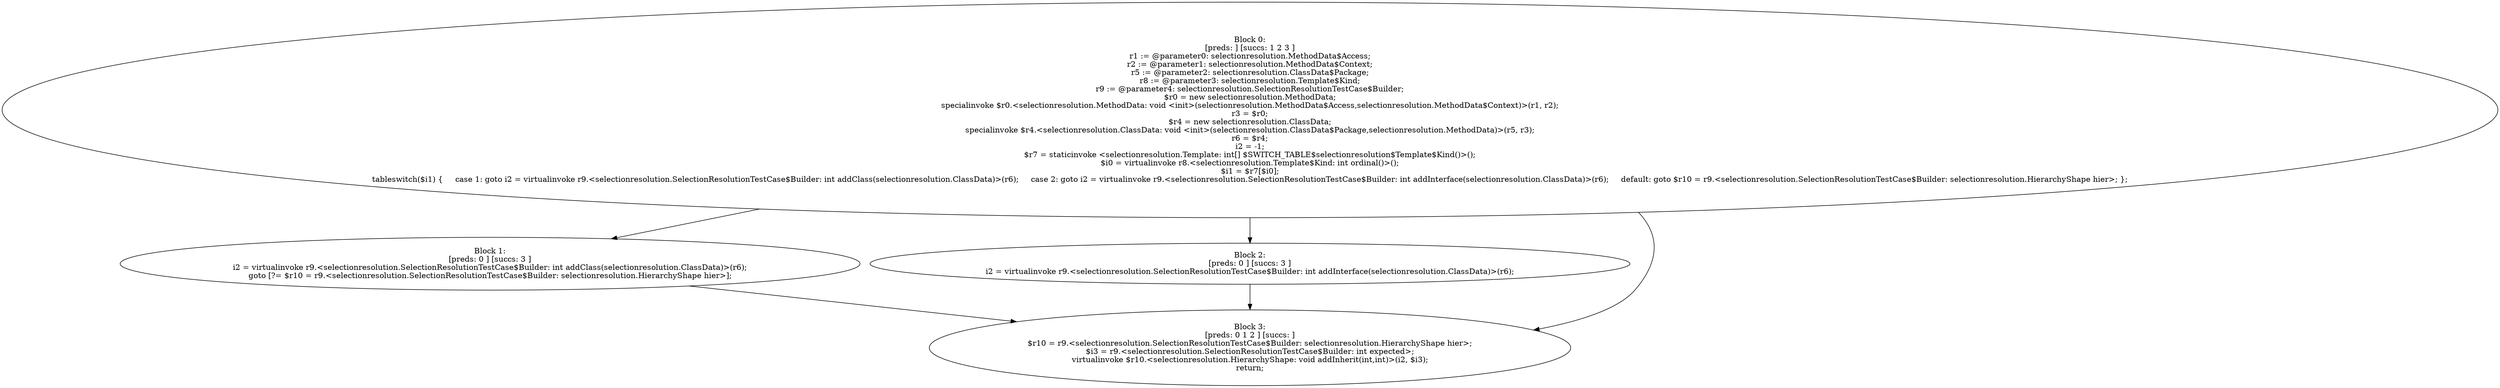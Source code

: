 digraph "unitGraph" {
    "Block 0:
[preds: ] [succs: 1 2 3 ]
r1 := @parameter0: selectionresolution.MethodData$Access;
r2 := @parameter1: selectionresolution.MethodData$Context;
r5 := @parameter2: selectionresolution.ClassData$Package;
r8 := @parameter3: selectionresolution.Template$Kind;
r9 := @parameter4: selectionresolution.SelectionResolutionTestCase$Builder;
$r0 = new selectionresolution.MethodData;
specialinvoke $r0.<selectionresolution.MethodData: void <init>(selectionresolution.MethodData$Access,selectionresolution.MethodData$Context)>(r1, r2);
r3 = $r0;
$r4 = new selectionresolution.ClassData;
specialinvoke $r4.<selectionresolution.ClassData: void <init>(selectionresolution.ClassData$Package,selectionresolution.MethodData)>(r5, r3);
r6 = $r4;
i2 = -1;
$r7 = staticinvoke <selectionresolution.Template: int[] $SWITCH_TABLE$selectionresolution$Template$Kind()>();
$i0 = virtualinvoke r8.<selectionresolution.Template$Kind: int ordinal()>();
$i1 = $r7[$i0];
tableswitch($i1) {     case 1: goto i2 = virtualinvoke r9.<selectionresolution.SelectionResolutionTestCase$Builder: int addClass(selectionresolution.ClassData)>(r6);     case 2: goto i2 = virtualinvoke r9.<selectionresolution.SelectionResolutionTestCase$Builder: int addInterface(selectionresolution.ClassData)>(r6);     default: goto $r10 = r9.<selectionresolution.SelectionResolutionTestCase$Builder: selectionresolution.HierarchyShape hier>; };
"
    "Block 1:
[preds: 0 ] [succs: 3 ]
i2 = virtualinvoke r9.<selectionresolution.SelectionResolutionTestCase$Builder: int addClass(selectionresolution.ClassData)>(r6);
goto [?= $r10 = r9.<selectionresolution.SelectionResolutionTestCase$Builder: selectionresolution.HierarchyShape hier>];
"
    "Block 2:
[preds: 0 ] [succs: 3 ]
i2 = virtualinvoke r9.<selectionresolution.SelectionResolutionTestCase$Builder: int addInterface(selectionresolution.ClassData)>(r6);
"
    "Block 3:
[preds: 0 1 2 ] [succs: ]
$r10 = r9.<selectionresolution.SelectionResolutionTestCase$Builder: selectionresolution.HierarchyShape hier>;
$i3 = r9.<selectionresolution.SelectionResolutionTestCase$Builder: int expected>;
virtualinvoke $r10.<selectionresolution.HierarchyShape: void addInherit(int,int)>(i2, $i3);
return;
"
    "Block 0:
[preds: ] [succs: 1 2 3 ]
r1 := @parameter0: selectionresolution.MethodData$Access;
r2 := @parameter1: selectionresolution.MethodData$Context;
r5 := @parameter2: selectionresolution.ClassData$Package;
r8 := @parameter3: selectionresolution.Template$Kind;
r9 := @parameter4: selectionresolution.SelectionResolutionTestCase$Builder;
$r0 = new selectionresolution.MethodData;
specialinvoke $r0.<selectionresolution.MethodData: void <init>(selectionresolution.MethodData$Access,selectionresolution.MethodData$Context)>(r1, r2);
r3 = $r0;
$r4 = new selectionresolution.ClassData;
specialinvoke $r4.<selectionresolution.ClassData: void <init>(selectionresolution.ClassData$Package,selectionresolution.MethodData)>(r5, r3);
r6 = $r4;
i2 = -1;
$r7 = staticinvoke <selectionresolution.Template: int[] $SWITCH_TABLE$selectionresolution$Template$Kind()>();
$i0 = virtualinvoke r8.<selectionresolution.Template$Kind: int ordinal()>();
$i1 = $r7[$i0];
tableswitch($i1) {     case 1: goto i2 = virtualinvoke r9.<selectionresolution.SelectionResolutionTestCase$Builder: int addClass(selectionresolution.ClassData)>(r6);     case 2: goto i2 = virtualinvoke r9.<selectionresolution.SelectionResolutionTestCase$Builder: int addInterface(selectionresolution.ClassData)>(r6);     default: goto $r10 = r9.<selectionresolution.SelectionResolutionTestCase$Builder: selectionresolution.HierarchyShape hier>; };
"->"Block 1:
[preds: 0 ] [succs: 3 ]
i2 = virtualinvoke r9.<selectionresolution.SelectionResolutionTestCase$Builder: int addClass(selectionresolution.ClassData)>(r6);
goto [?= $r10 = r9.<selectionresolution.SelectionResolutionTestCase$Builder: selectionresolution.HierarchyShape hier>];
";
    "Block 0:
[preds: ] [succs: 1 2 3 ]
r1 := @parameter0: selectionresolution.MethodData$Access;
r2 := @parameter1: selectionresolution.MethodData$Context;
r5 := @parameter2: selectionresolution.ClassData$Package;
r8 := @parameter3: selectionresolution.Template$Kind;
r9 := @parameter4: selectionresolution.SelectionResolutionTestCase$Builder;
$r0 = new selectionresolution.MethodData;
specialinvoke $r0.<selectionresolution.MethodData: void <init>(selectionresolution.MethodData$Access,selectionresolution.MethodData$Context)>(r1, r2);
r3 = $r0;
$r4 = new selectionresolution.ClassData;
specialinvoke $r4.<selectionresolution.ClassData: void <init>(selectionresolution.ClassData$Package,selectionresolution.MethodData)>(r5, r3);
r6 = $r4;
i2 = -1;
$r7 = staticinvoke <selectionresolution.Template: int[] $SWITCH_TABLE$selectionresolution$Template$Kind()>();
$i0 = virtualinvoke r8.<selectionresolution.Template$Kind: int ordinal()>();
$i1 = $r7[$i0];
tableswitch($i1) {     case 1: goto i2 = virtualinvoke r9.<selectionresolution.SelectionResolutionTestCase$Builder: int addClass(selectionresolution.ClassData)>(r6);     case 2: goto i2 = virtualinvoke r9.<selectionresolution.SelectionResolutionTestCase$Builder: int addInterface(selectionresolution.ClassData)>(r6);     default: goto $r10 = r9.<selectionresolution.SelectionResolutionTestCase$Builder: selectionresolution.HierarchyShape hier>; };
"->"Block 2:
[preds: 0 ] [succs: 3 ]
i2 = virtualinvoke r9.<selectionresolution.SelectionResolutionTestCase$Builder: int addInterface(selectionresolution.ClassData)>(r6);
";
    "Block 0:
[preds: ] [succs: 1 2 3 ]
r1 := @parameter0: selectionresolution.MethodData$Access;
r2 := @parameter1: selectionresolution.MethodData$Context;
r5 := @parameter2: selectionresolution.ClassData$Package;
r8 := @parameter3: selectionresolution.Template$Kind;
r9 := @parameter4: selectionresolution.SelectionResolutionTestCase$Builder;
$r0 = new selectionresolution.MethodData;
specialinvoke $r0.<selectionresolution.MethodData: void <init>(selectionresolution.MethodData$Access,selectionresolution.MethodData$Context)>(r1, r2);
r3 = $r0;
$r4 = new selectionresolution.ClassData;
specialinvoke $r4.<selectionresolution.ClassData: void <init>(selectionresolution.ClassData$Package,selectionresolution.MethodData)>(r5, r3);
r6 = $r4;
i2 = -1;
$r7 = staticinvoke <selectionresolution.Template: int[] $SWITCH_TABLE$selectionresolution$Template$Kind()>();
$i0 = virtualinvoke r8.<selectionresolution.Template$Kind: int ordinal()>();
$i1 = $r7[$i0];
tableswitch($i1) {     case 1: goto i2 = virtualinvoke r9.<selectionresolution.SelectionResolutionTestCase$Builder: int addClass(selectionresolution.ClassData)>(r6);     case 2: goto i2 = virtualinvoke r9.<selectionresolution.SelectionResolutionTestCase$Builder: int addInterface(selectionresolution.ClassData)>(r6);     default: goto $r10 = r9.<selectionresolution.SelectionResolutionTestCase$Builder: selectionresolution.HierarchyShape hier>; };
"->"Block 3:
[preds: 0 1 2 ] [succs: ]
$r10 = r9.<selectionresolution.SelectionResolutionTestCase$Builder: selectionresolution.HierarchyShape hier>;
$i3 = r9.<selectionresolution.SelectionResolutionTestCase$Builder: int expected>;
virtualinvoke $r10.<selectionresolution.HierarchyShape: void addInherit(int,int)>(i2, $i3);
return;
";
    "Block 1:
[preds: 0 ] [succs: 3 ]
i2 = virtualinvoke r9.<selectionresolution.SelectionResolutionTestCase$Builder: int addClass(selectionresolution.ClassData)>(r6);
goto [?= $r10 = r9.<selectionresolution.SelectionResolutionTestCase$Builder: selectionresolution.HierarchyShape hier>];
"->"Block 3:
[preds: 0 1 2 ] [succs: ]
$r10 = r9.<selectionresolution.SelectionResolutionTestCase$Builder: selectionresolution.HierarchyShape hier>;
$i3 = r9.<selectionresolution.SelectionResolutionTestCase$Builder: int expected>;
virtualinvoke $r10.<selectionresolution.HierarchyShape: void addInherit(int,int)>(i2, $i3);
return;
";
    "Block 2:
[preds: 0 ] [succs: 3 ]
i2 = virtualinvoke r9.<selectionresolution.SelectionResolutionTestCase$Builder: int addInterface(selectionresolution.ClassData)>(r6);
"->"Block 3:
[preds: 0 1 2 ] [succs: ]
$r10 = r9.<selectionresolution.SelectionResolutionTestCase$Builder: selectionresolution.HierarchyShape hier>;
$i3 = r9.<selectionresolution.SelectionResolutionTestCase$Builder: int expected>;
virtualinvoke $r10.<selectionresolution.HierarchyShape: void addInherit(int,int)>(i2, $i3);
return;
";
}
